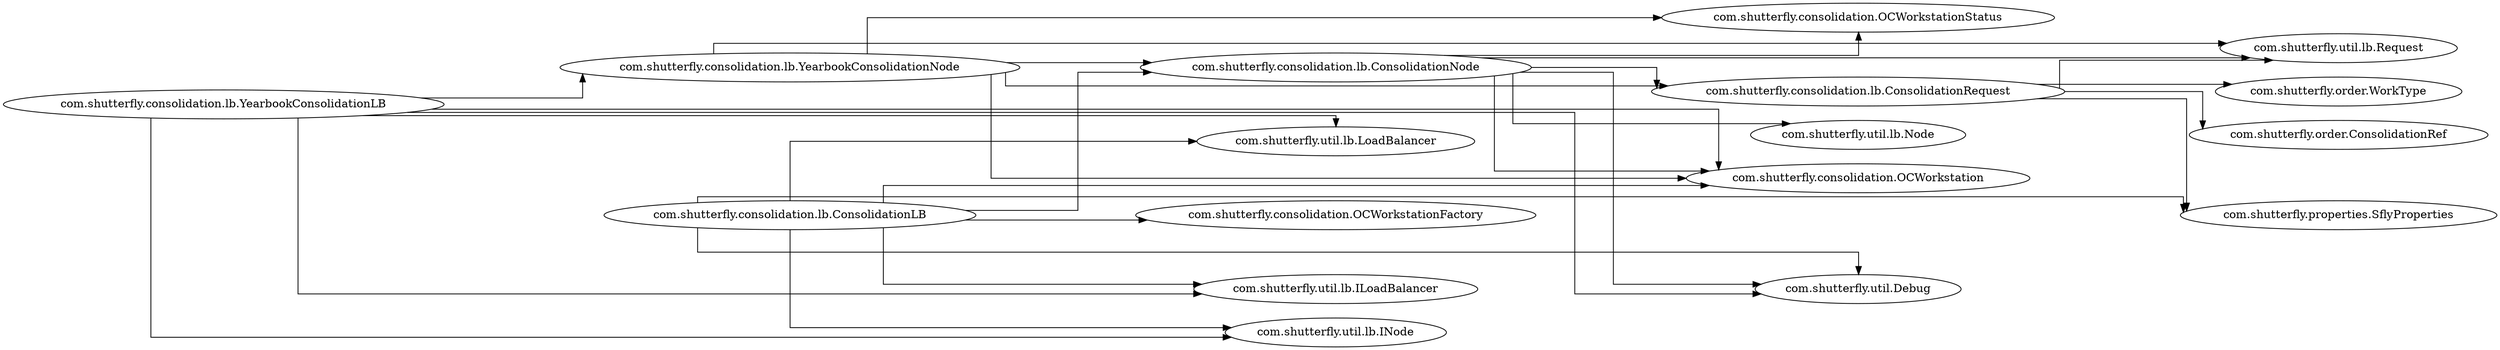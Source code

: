 digraph dependencyGraph {
 concentrate=true;
 rankdir="LR"; 
ranksep="2.0";
"com.shutterfly.consolidation.lb.ConsolidationLB"; 
"com.shutterfly.consolidation.lb.ConsolidationLB"->"com.shutterfly.util.lb.LoadBalancer";
"com.shutterfly.consolidation.lb.ConsolidationLB"->"com.shutterfly.consolidation.OCWorkstationFactory";
"com.shutterfly.consolidation.lb.ConsolidationLB"->"com.shutterfly.util.lb.ILoadBalancer";
"com.shutterfly.consolidation.lb.ConsolidationLB"->"com.shutterfly.consolidation.OCWorkstation";
"com.shutterfly.consolidation.lb.ConsolidationLB"->"com.shutterfly.util.lb.INode";
"com.shutterfly.consolidation.lb.ConsolidationLB"->"com.shutterfly.consolidation.lb.ConsolidationNode";
"com.shutterfly.consolidation.lb.ConsolidationLB"->"com.shutterfly.util.Debug";
"com.shutterfly.consolidation.lb.ConsolidationLB"->"com.shutterfly.properties.SflyProperties";
"com.shutterfly.consolidation.lb.ConsolidationNode"; 
"com.shutterfly.consolidation.lb.ConsolidationNode"->"com.shutterfly.util.lb.Node";
"com.shutterfly.consolidation.lb.ConsolidationNode"->"com.shutterfly.consolidation.OCWorkstation";
"com.shutterfly.consolidation.lb.ConsolidationNode"->"com.shutterfly.util.lb.Request";
"com.shutterfly.consolidation.lb.ConsolidationNode"->"com.shutterfly.consolidation.OCWorkstationStatus";
"com.shutterfly.consolidation.lb.ConsolidationNode"->"com.shutterfly.consolidation.lb.ConsolidationRequest";
"com.shutterfly.consolidation.lb.ConsolidationNode"->"com.shutterfly.util.Debug";
"com.shutterfly.consolidation.lb.ConsolidationRequest"; 
"com.shutterfly.consolidation.lb.ConsolidationRequest"->"com.shutterfly.util.lb.Request";
"com.shutterfly.consolidation.lb.ConsolidationRequest"->"com.shutterfly.properties.SflyProperties";
"com.shutterfly.consolidation.lb.ConsolidationRequest"->"com.shutterfly.order.ConsolidationRef";
"com.shutterfly.consolidation.lb.ConsolidationRequest"->"com.shutterfly.order.WorkType";
"com.shutterfly.consolidation.lb.YearbookConsolidationLB"; 
"com.shutterfly.consolidation.lb.YearbookConsolidationLB"->"com.shutterfly.util.lb.LoadBalancer";
"com.shutterfly.consolidation.lb.YearbookConsolidationLB"->"com.shutterfly.consolidation.OCWorkstation";
"com.shutterfly.consolidation.lb.YearbookConsolidationLB"->"com.shutterfly.util.lb.ILoadBalancer";
"com.shutterfly.consolidation.lb.YearbookConsolidationLB"->"com.shutterfly.util.lb.INode";
"com.shutterfly.consolidation.lb.YearbookConsolidationLB"->"com.shutterfly.consolidation.lb.YearbookConsolidationNode";
"com.shutterfly.consolidation.lb.YearbookConsolidationLB"->"com.shutterfly.util.Debug";
"com.shutterfly.consolidation.lb.YearbookConsolidationNode"; 
"com.shutterfly.consolidation.lb.YearbookConsolidationNode"->"com.shutterfly.consolidation.lb.ConsolidationNode";
"com.shutterfly.consolidation.lb.YearbookConsolidationNode"->"com.shutterfly.util.lb.Request";
"com.shutterfly.consolidation.lb.YearbookConsolidationNode"->"com.shutterfly.consolidation.lb.ConsolidationRequest";
"com.shutterfly.consolidation.lb.YearbookConsolidationNode"->"com.shutterfly.consolidation.OCWorkstation";
"com.shutterfly.consolidation.lb.YearbookConsolidationNode"->"com.shutterfly.consolidation.OCWorkstationStatus";
splines="ortho";
}